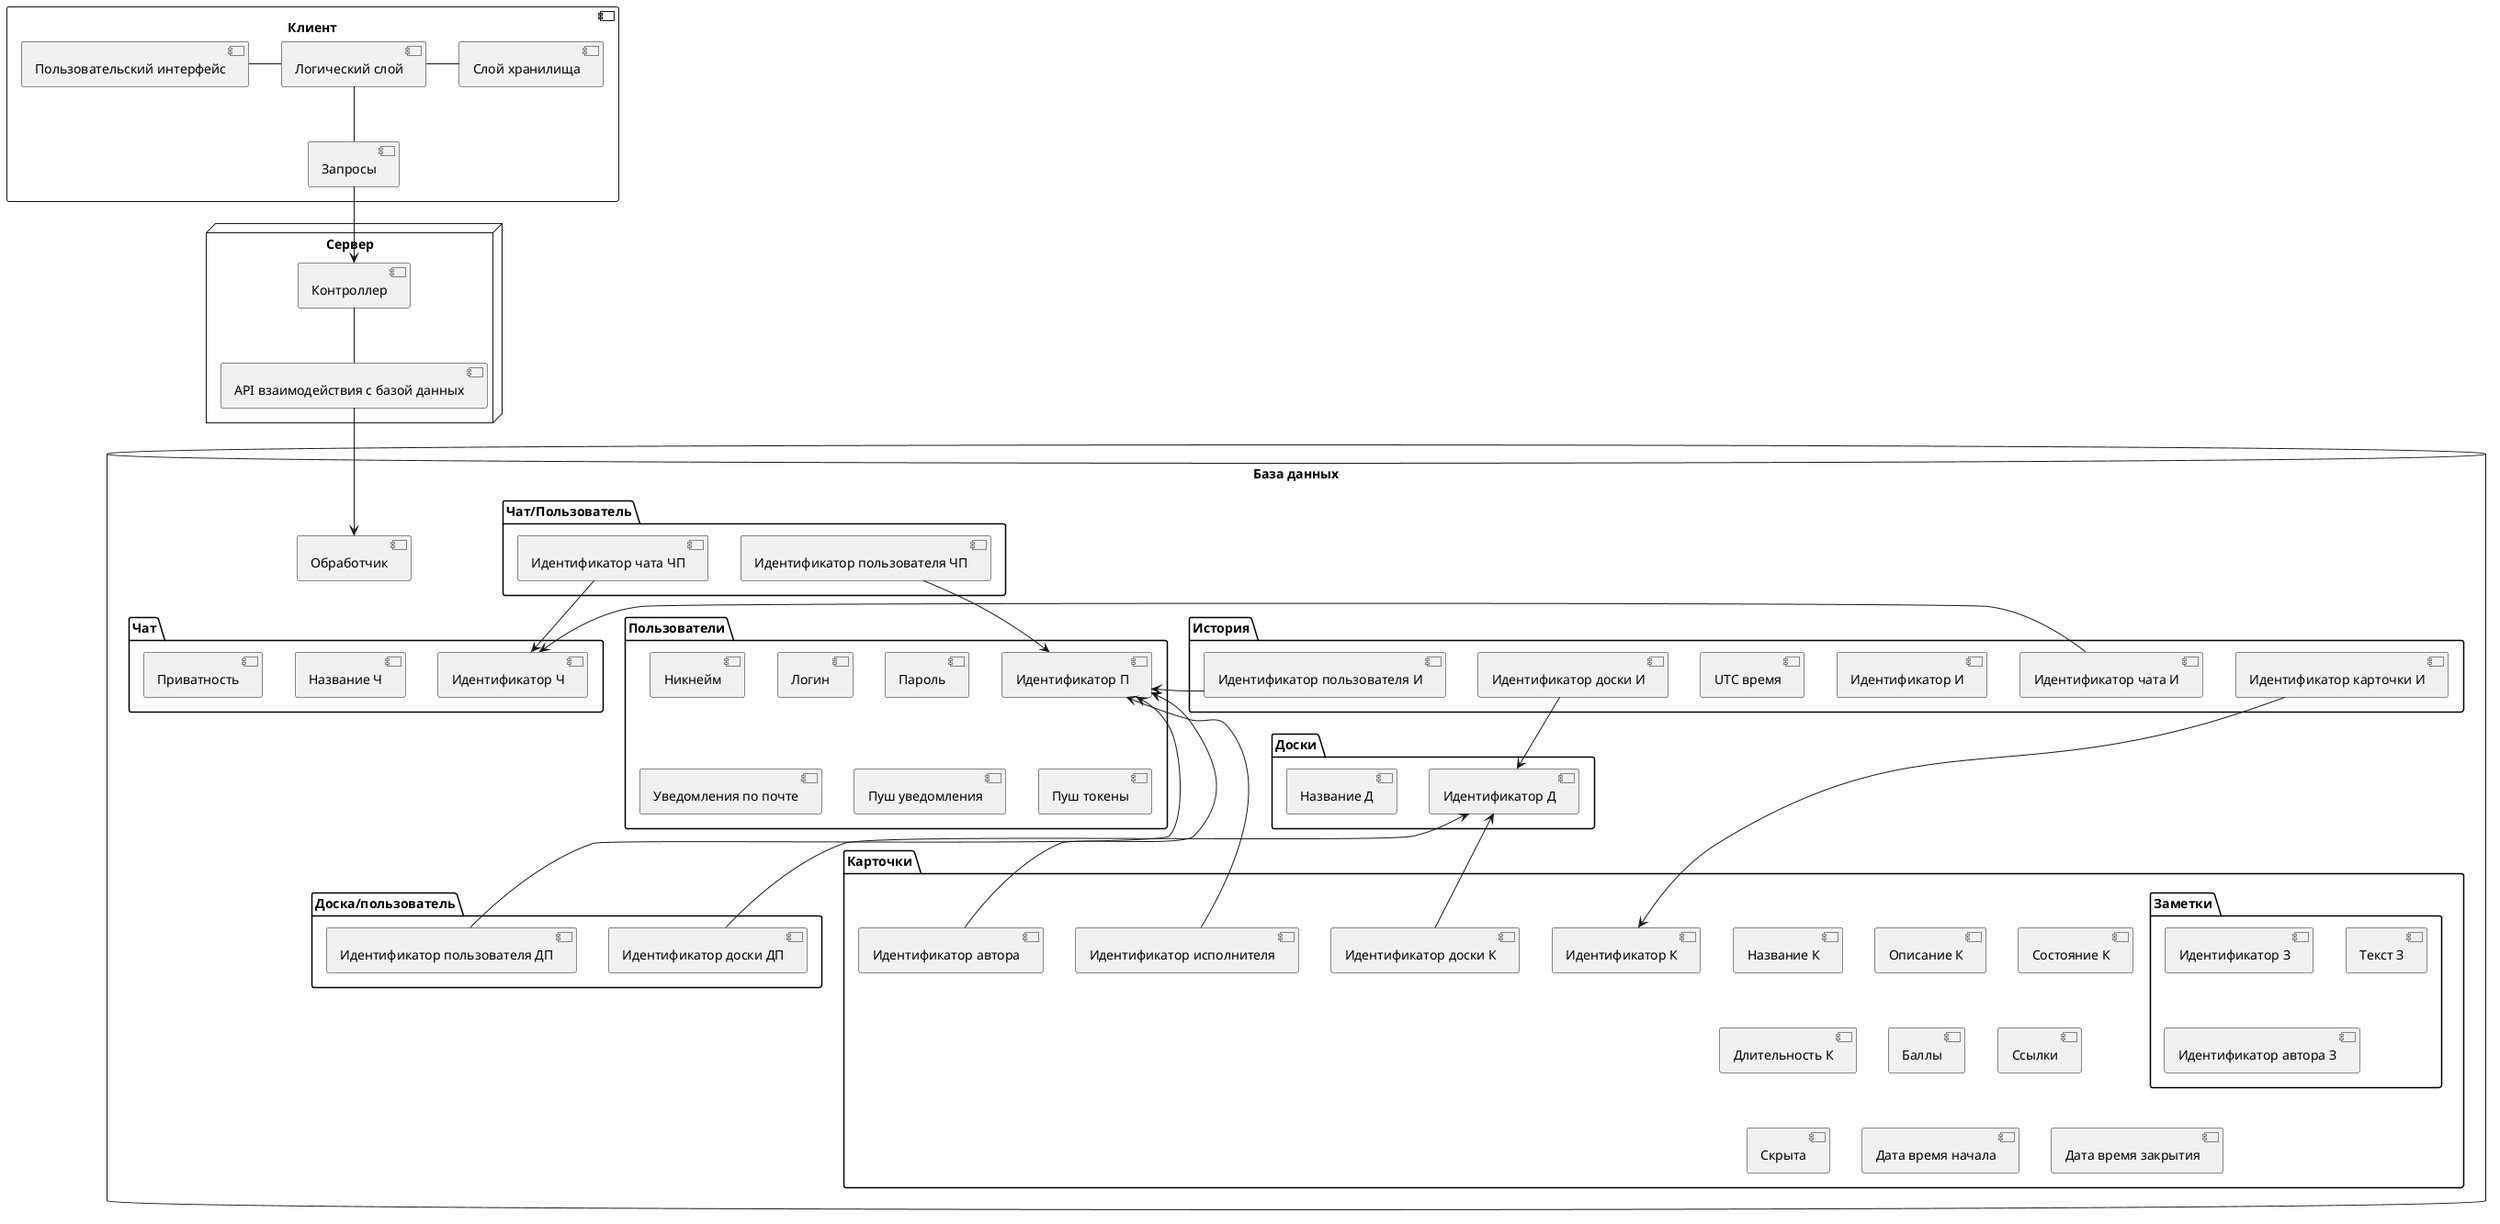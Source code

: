 @startuml components
'https://plantuml.com/component-diagram


component "Клиент" {
  [Пользовательский интерфейс]
  [Логический слой]
  [Слой хранилища]
  [Запросы]
}

node "Сервер" {
  [Контроллер]
  [API взаимодействия с базой данных]
}

database "База данных" {
  [Обработчик]
  folder "Пользователи" {
    [Идентификатор П]
    [Никнейм]
    [Логин]
    [Пароль]
    [Уведомления по почте]
    [Пуш уведомления]
    [Пуш токены]
  }
  folder "Доски" {
     [Идентификатор Д]
     [Название Д]
  }
  folder "Карточки" {
     [Идентификатор К]
     [Название К]
     [Описание К]
     [Состояние К]
     [Длительность К]
     [Баллы]
     [Ссылки]
     [Заметки]
     [Скрыта]
     [Дата время начала]
     [Дата время закрытия]
     [Идентификатор доски К]
     [Идентификатор автора]
     [Идентификатор исполнителя]     
  }
  folder "Заметки"{
     [Идентификатор З]
     [Текст З]
     [Идентификатор автора З]
  }
  folder "Чат"{
     [Идентификатор Ч]
     [Название Ч]
     [Приватность]
  }
  folder "История"{
     [Идентификатор И]
     [Идентификатор чата И]
     [Идентификатор пользователя И]
     [Текст З]
     [UTC время]
     [Идентификатор карточки И]
     [Идентификатор доски И]
  }  
  folder "Чат/Пользователь"{    
     [Идентификатор чата ЧП]
     [Идентификатор пользователя ЧП]     
  }
  folder "Доска/пользователь"{
    [Идентификатор доски ДП]
    [Идентификатор пользователя ДП]
  }  
}

[Пользовательский интерфейс] - [Логический слой]
[Логический слой] - [Слой хранилища]
[Логический слой] -- [Запросы]
[Запросы] --> [Контроллер]
[Контроллер] -- [API взаимодействия с базой данных]
[API взаимодействия с базой данных] --> [Обработчик]
[Идентификатор пользователя И] -left-> [Идентификатор П]
[Идентификатор чата И]-left->[Идентификатор Ч]
[Идентификатор чата ЧП]-->[Идентификатор Ч]
[Идентификатор пользователя ЧП]-->[Идентификатор П]
[Идентификатор доски ДП]-up->[Идентификатор Д]
[Идентификатор пользователя ДП]-up->[Идентификатор П]
[Идентификатор автора]-up-->[Идентификатор П]
[Идентификатор исполнителя]-up-->[Идентификатор П]
[Идентификатор карточки И]-->[Идентификатор К]
[Идентификатор доски И]-->[Идентификатор Д]
[Идентификатор доски К]-up->[Идентификатор Д]

@enduml